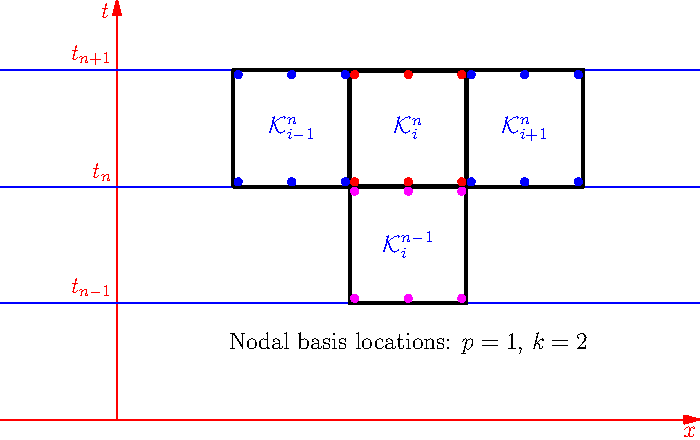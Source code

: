 import graph;
size(350,0);

real a = 2.5;
real xmin = -0.5;

xaxis("$x$", xmin, a, red, Arrow);
yaxis("$t$", 0, 1.8, red, Arrow);

real t1 = 0.5;
real t2 = 1.0;
real t3 = 1.5;

draw((xmin,t3)--(a,t3), blue);
draw((xmin,t2)--(a,t2), blue);
draw((xmin,t1)--(a,t1), blue);

label("$t_{n+1}$", (0,t3), NW, red);
label("$t_{n}$", (0,t2), NW, red);
label("$t_{n-1}$", (0,t1), NW, red);

real x1 = 0.5;
real x2 = 1.0;
real x3 = 1.5;
real x4 = 2.0;

draw((x2,t2)--(x3,t2)--(x3,t3)--(x2,t3)--cycle, linewidth(2.0));
draw((x2,t2)--(x1,t2)--(x1,t3)--(x2,t3), linewidth(1.5));
draw((x3,t2)--(x4,t2)--(x4,t3)--(x3,t3), linewidth(1.5));
draw((x2,t2)--(x2,t1)--(x3,t1)--(x3,t2), linewidth(1.5));

label("$\mathcal{K}_i^n$", (0.5*(x2+x3),0.5*(t2+t3)), blue);
label("$\mathcal{K}_{i-1}^n$", (0.5*(x1+x2),0.5*(t2+t3)), blue);
label("$\mathcal{K}_{i+1}^n$", (0.5*(x3+x4),0.5*(t2+t3)), blue);
label("$\mathcal{K}_{i}^{n-1}$", (0.5*(x2+x3),0.5*(t1+t2)), blue);

pen dp = red + linewidth(4);
real xs = 0.02;
dot((x2+xs,t2+xs), dp);
dot(((x2+x3)/2,t2+xs), dp);
dot((x3-xs,t2+xs), dp);

dot((x2+xs,t3-xs), dp);
dot(((x2+x3)/2,t3-xs), dp);
dot((x3-xs,t3-xs), dp);

pen dp2 = blue + linewidth(4);

dot((x3+xs,t2+xs), dp2);
dot(((x3+x4)/2,t2+xs), dp2);
dot((x4-xs,t2+xs), dp2);

dot((x3+xs,t3-xs), dp2);
dot(((x3+x4)/2,t3-xs), dp2);
dot((x4-xs,t3-xs), dp2);

dot((x1+xs,t2+xs), dp2);
dot(((x1+x2)/2,t2+xs), dp2);
dot((x2-xs,t2+xs), dp2);

dot((x1+xs,t3-xs), dp2);
dot(((x1+x2)/2,t3-xs), dp2);
dot((x2-xs,t3-xs), dp2);

pen dp3 = magenta + linewidth(4);

dot((x2+xs,t1+xs), dp3);
dot(((x2+x3)/2,t1+xs), dp3);
dot((x3-xs,t1+xs), dp3);

dot((x2+xs,t2-xs), dp3);
dot(((x2+x3)/2,t2-xs), dp3);
dot((x3-xs,t2-xs), dp3);

label("Nodal basis locations: $p=1$, $k=2$", ((x2+x3)/2, t1/2), N);
/*
draw((x1,0)--(x1,1.5), black);
draw((1.5,0)--(1.5,1.5), black);

pair ps = (0.5,0);

pair p1 = ps + (0.5, 0.5);
pair p2 = ps + (0.5, 1.0);
pair p3 = ps + (1.5, 0.5);
pair p4 = ps + (1.5, 1.0);
draw(p1--p2--p4--p3--cycle, black+linewidth(2));


label("$x_{i-\frac{1}{2}}$", (x1 ,0), S, black);
label("$x_{i+\frac{1}{2}}$", (1.5,0), S, black);

label("$K_i$", (1,0), S, red);
//label("$K_i^{n+1}$", 0.5*(p2+p4), N, red);

//label("$Q_{i-\frac{1}{2}}^n$", 0.5*(p1+p2), E, red);
//label("$Q_{i+\frac{1}{2}}^{n}$", 0.5*(p3+p4), E, red);
*/
